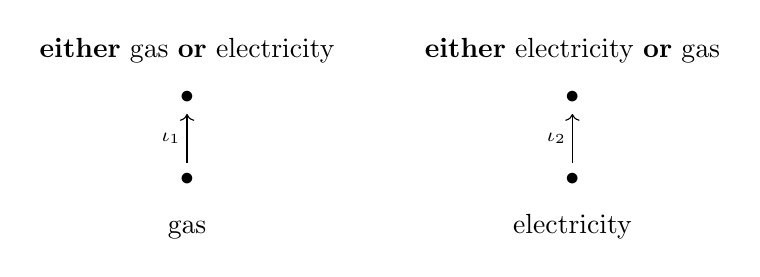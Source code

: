 \begin{tikzcd}
    \text{\textbf{either} gas \textbf{or} electricity} &\text{\textbf{either} electricity \textbf{or} gas}\\[-15pt]
    \bullet&\bullet \\
    \bullet \arrow{u}{\iota_1}&\bullet \arrow{u}{\iota_2}\\[-15pt]
    \text{gas}&\text{electricity}
\end{tikzcd}